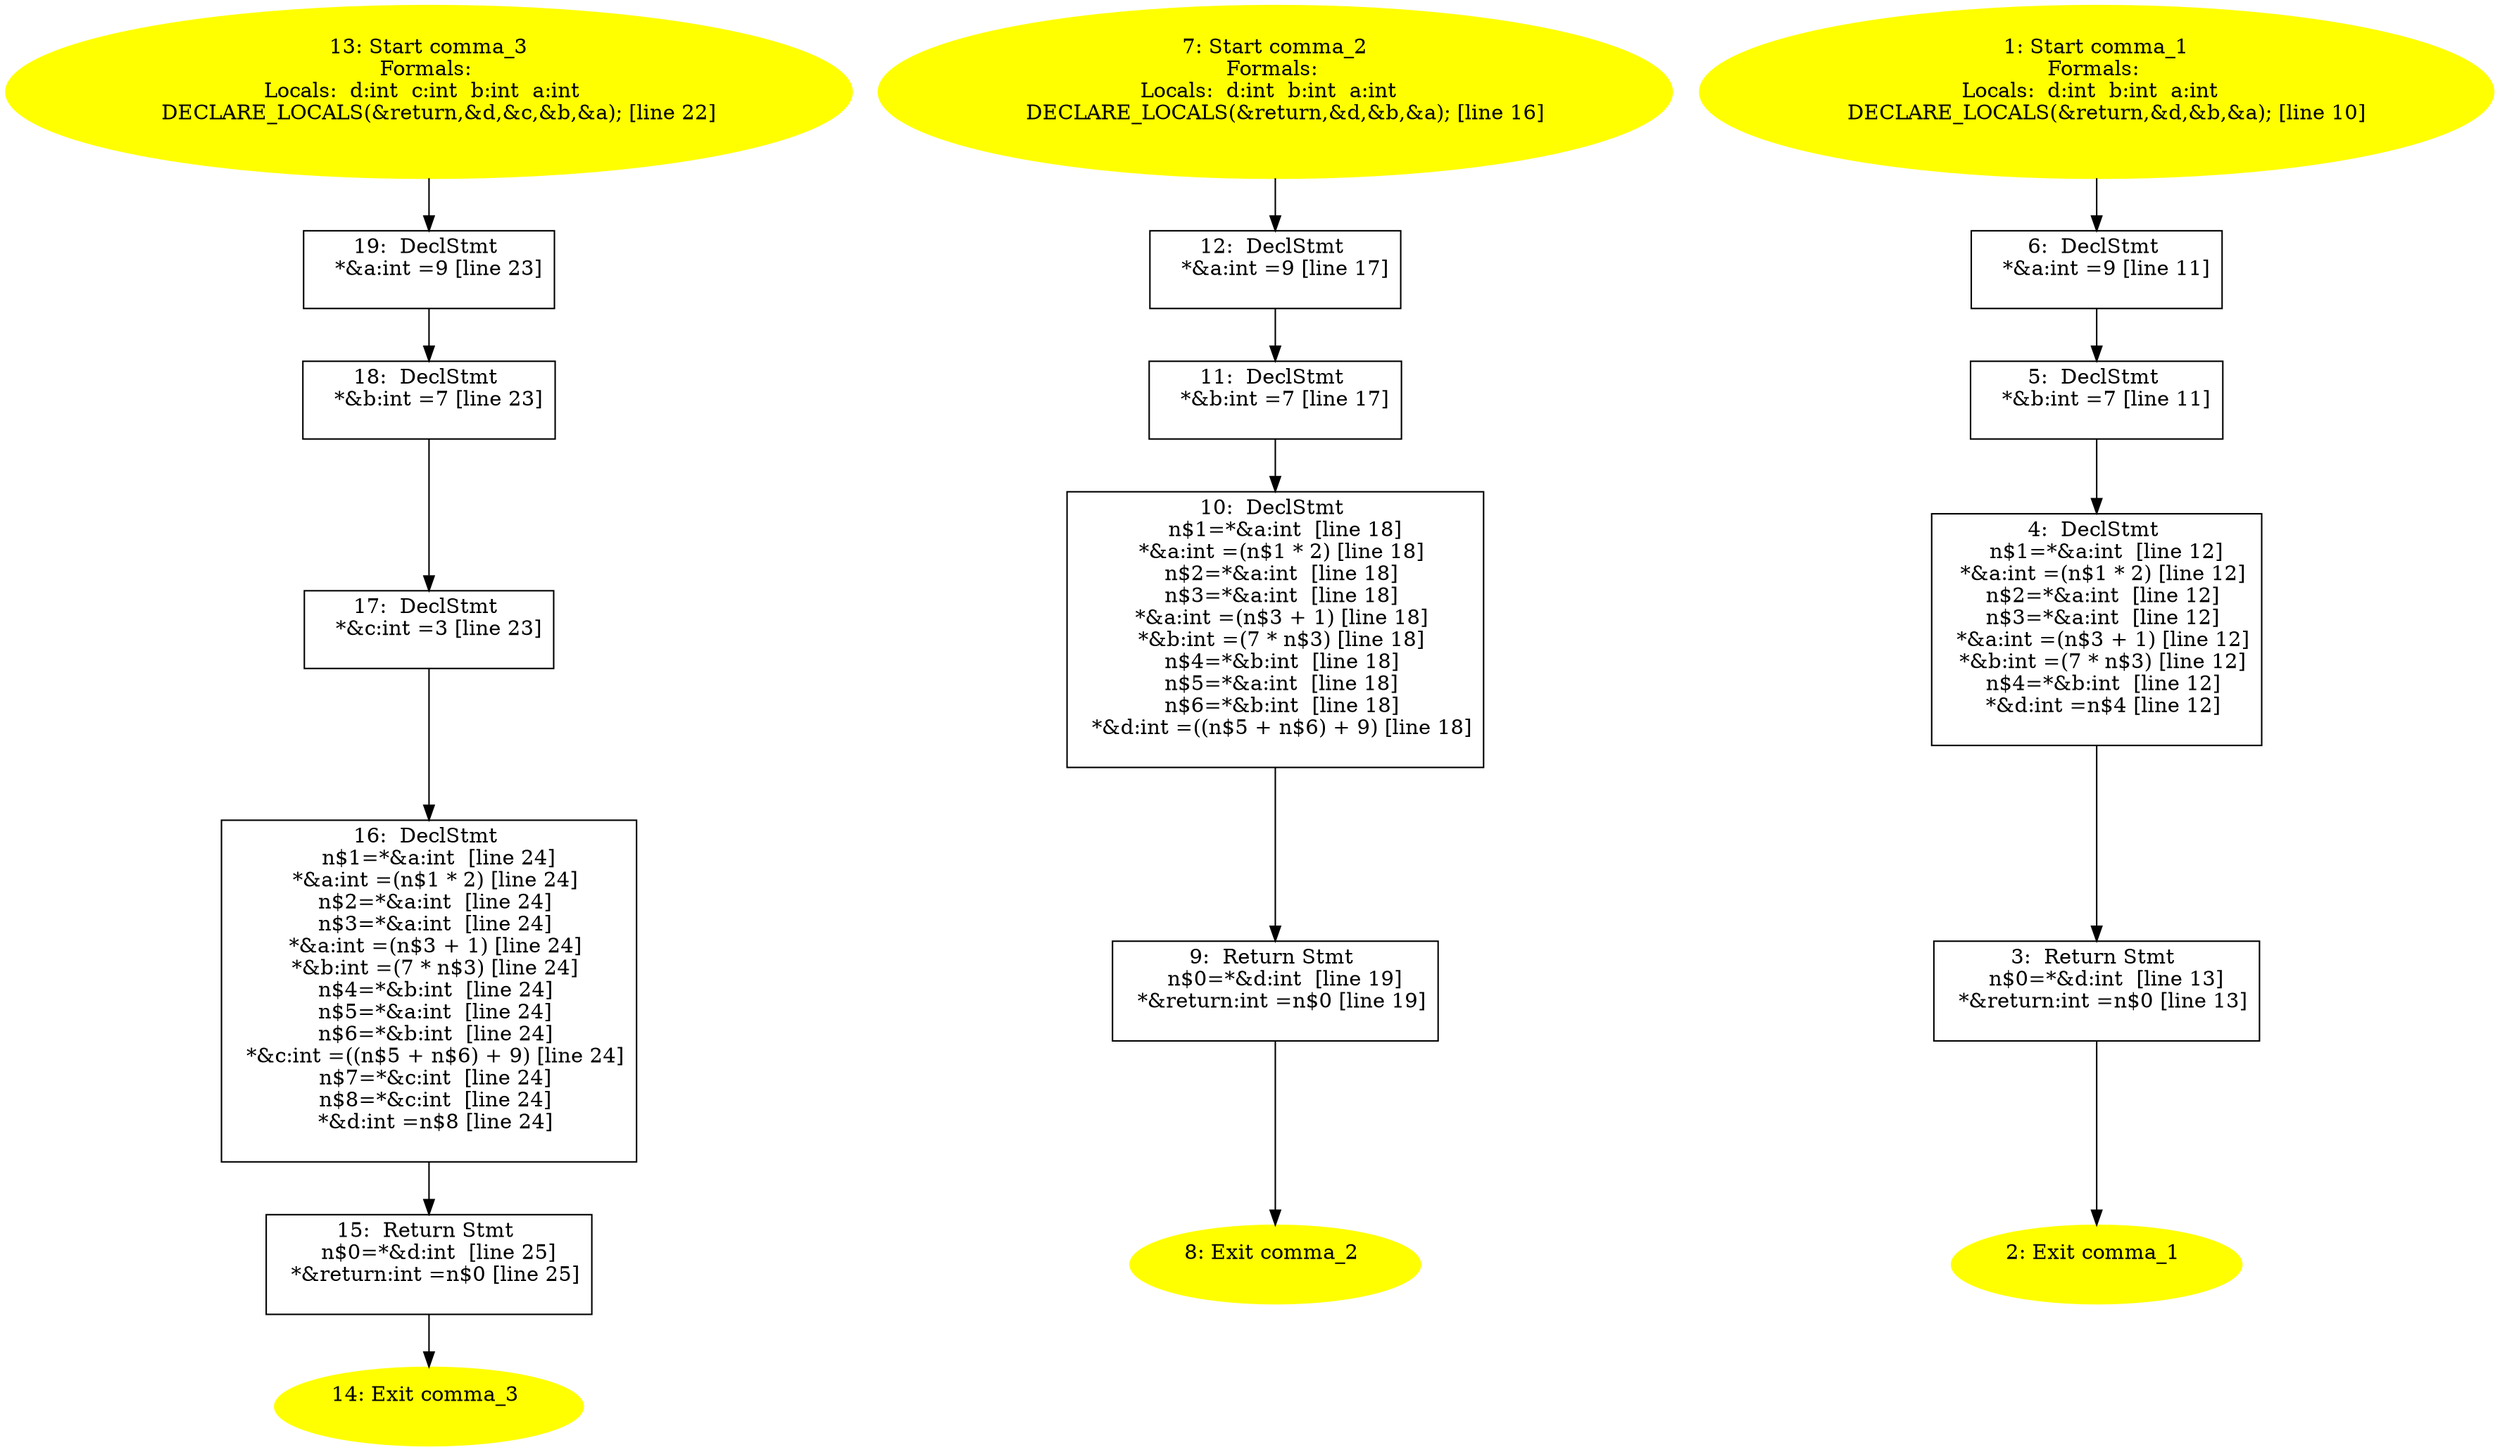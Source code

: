 /* @generated */
digraph iCFG {
19 [label="19:  DeclStmt \n   *&a:int =9 [line 23]\n " shape="box"]
	

	 19 -> 18 ;
18 [label="18:  DeclStmt \n   *&b:int =7 [line 23]\n " shape="box"]
	

	 18 -> 17 ;
17 [label="17:  DeclStmt \n   *&c:int =3 [line 23]\n " shape="box"]
	

	 17 -> 16 ;
16 [label="16:  DeclStmt \n   n$1=*&a:int  [line 24]\n  *&a:int =(n$1 * 2) [line 24]\n  n$2=*&a:int  [line 24]\n  n$3=*&a:int  [line 24]\n  *&a:int =(n$3 + 1) [line 24]\n  *&b:int =(7 * n$3) [line 24]\n  n$4=*&b:int  [line 24]\n  n$5=*&a:int  [line 24]\n  n$6=*&b:int  [line 24]\n  *&c:int =((n$5 + n$6) + 9) [line 24]\n  n$7=*&c:int  [line 24]\n  n$8=*&c:int  [line 24]\n  *&d:int =n$8 [line 24]\n " shape="box"]
	

	 16 -> 15 ;
15 [label="15:  Return Stmt \n   n$0=*&d:int  [line 25]\n  *&return:int =n$0 [line 25]\n " shape="box"]
	

	 15 -> 14 ;
14 [label="14: Exit comma_3 \n  " color=yellow style=filled]
	

13 [label="13: Start comma_3\nFormals: \nLocals:  d:int  c:int  b:int  a:int  \n   DECLARE_LOCALS(&return,&d,&c,&b,&a); [line 22]\n " color=yellow style=filled]
	

	 13 -> 19 ;
12 [label="12:  DeclStmt \n   *&a:int =9 [line 17]\n " shape="box"]
	

	 12 -> 11 ;
11 [label="11:  DeclStmt \n   *&b:int =7 [line 17]\n " shape="box"]
	

	 11 -> 10 ;
10 [label="10:  DeclStmt \n   n$1=*&a:int  [line 18]\n  *&a:int =(n$1 * 2) [line 18]\n  n$2=*&a:int  [line 18]\n  n$3=*&a:int  [line 18]\n  *&a:int =(n$3 + 1) [line 18]\n  *&b:int =(7 * n$3) [line 18]\n  n$4=*&b:int  [line 18]\n  n$5=*&a:int  [line 18]\n  n$6=*&b:int  [line 18]\n  *&d:int =((n$5 + n$6) + 9) [line 18]\n " shape="box"]
	

	 10 -> 9 ;
9 [label="9:  Return Stmt \n   n$0=*&d:int  [line 19]\n  *&return:int =n$0 [line 19]\n " shape="box"]
	

	 9 -> 8 ;
8 [label="8: Exit comma_2 \n  " color=yellow style=filled]
	

7 [label="7: Start comma_2\nFormals: \nLocals:  d:int  b:int  a:int  \n   DECLARE_LOCALS(&return,&d,&b,&a); [line 16]\n " color=yellow style=filled]
	

	 7 -> 12 ;
6 [label="6:  DeclStmt \n   *&a:int =9 [line 11]\n " shape="box"]
	

	 6 -> 5 ;
5 [label="5:  DeclStmt \n   *&b:int =7 [line 11]\n " shape="box"]
	

	 5 -> 4 ;
4 [label="4:  DeclStmt \n   n$1=*&a:int  [line 12]\n  *&a:int =(n$1 * 2) [line 12]\n  n$2=*&a:int  [line 12]\n  n$3=*&a:int  [line 12]\n  *&a:int =(n$3 + 1) [line 12]\n  *&b:int =(7 * n$3) [line 12]\n  n$4=*&b:int  [line 12]\n  *&d:int =n$4 [line 12]\n " shape="box"]
	

	 4 -> 3 ;
3 [label="3:  Return Stmt \n   n$0=*&d:int  [line 13]\n  *&return:int =n$0 [line 13]\n " shape="box"]
	

	 3 -> 2 ;
2 [label="2: Exit comma_1 \n  " color=yellow style=filled]
	

1 [label="1: Start comma_1\nFormals: \nLocals:  d:int  b:int  a:int  \n   DECLARE_LOCALS(&return,&d,&b,&a); [line 10]\n " color=yellow style=filled]
	

	 1 -> 6 ;
}
